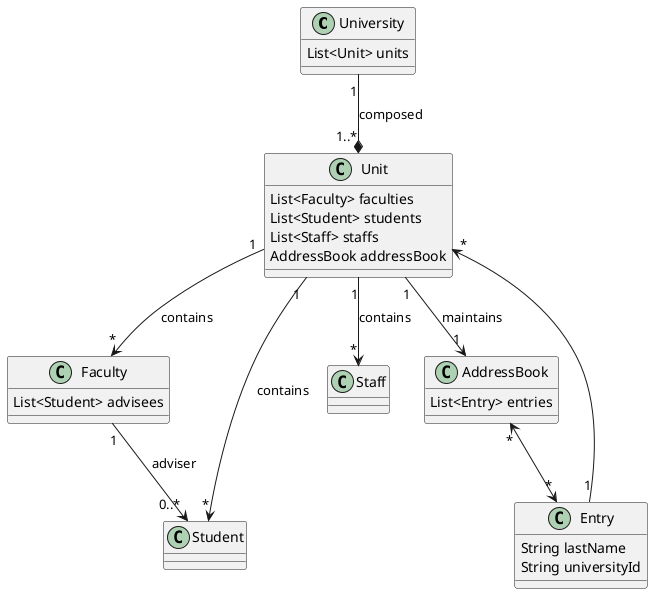 @startuml

class University {
    List<Unit> units
}

class Unit {
    List<Faculty> faculties
    List<Student> students
    List<Staff> staffs
    AddressBook addressBook
}

class Faculty {
    List<Student> advisees
}

class Student

class Staff

class AddressBook {
    List<Entry> entries
}

class Entry {
    String lastName
    String universityId
}

University "1" --* "1..*" Unit : composed
Unit "1" --> "*" Faculty : contains
Unit "1" --> "*" Student : contains
Unit "1" --> "*" Staff : contains
Unit "1" --> "1" AddressBook : maintains
AddressBook "*" <--> "*" Entry
Entry "1" --> "*" Unit
Faculty "1" --> "0..*" Student : adviser

@enduml
